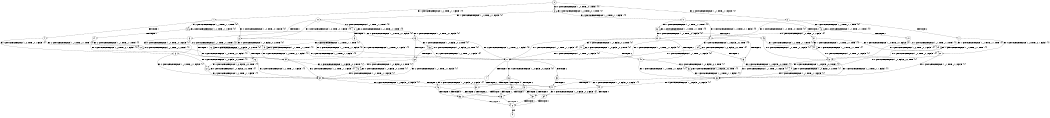 digraph BCG {
size = "7, 10.5";
center = TRUE;
node [shape = circle];
0 [peripheries = 2];
0 -> 1 [label = "EX !1 !ATOMIC_EXCH_BRANCH (1, +1, TRUE, +1, 1, FALSE) !{0}"];
0 -> 2 [label = "EX !2 !ATOMIC_EXCH_BRANCH (1, +1, TRUE, +1, 1, FALSE) !{0}"];
0 -> 3 [label = "EX !0 !ATOMIC_EXCH_BRANCH (1, +0, TRUE, +0, 1, TRUE) !{0}"];
1 -> 4 [label = "TERMINATE !1"];
1 -> 5 [label = "EX !2 !ATOMIC_EXCH_BRANCH (1, +1, TRUE, +1, 1, TRUE) !{0}"];
1 -> 6 [label = "EX !0 !ATOMIC_EXCH_BRANCH (1, +0, TRUE, +0, 1, FALSE) !{0}"];
2 -> 7 [label = "TERMINATE !2"];
2 -> 8 [label = "EX !1 !ATOMIC_EXCH_BRANCH (1, +1, TRUE, +1, 1, TRUE) !{0}"];
2 -> 9 [label = "EX !0 !ATOMIC_EXCH_BRANCH (1, +0, TRUE, +0, 1, FALSE) !{0}"];
3 -> 10 [label = "EX !1 !ATOMIC_EXCH_BRANCH (1, +1, TRUE, +1, 1, FALSE) !{0}"];
3 -> 11 [label = "EX !2 !ATOMIC_EXCH_BRANCH (1, +1, TRUE, +1, 1, FALSE) !{0}"];
3 -> 3 [label = "EX !0 !ATOMIC_EXCH_BRANCH (1, +0, TRUE, +0, 1, TRUE) !{0}"];
4 -> 12 [label = "EX !2 !ATOMIC_EXCH_BRANCH (1, +1, TRUE, +1, 1, TRUE) !{1}"];
4 -> 13 [label = "EX !0 !ATOMIC_EXCH_BRANCH (1, +0, TRUE, +0, 1, FALSE) !{1}"];
5 -> 14 [label = "TERMINATE !1"];
5 -> 15 [label = "EX !0 !ATOMIC_EXCH_BRANCH (1, +0, TRUE, +0, 1, FALSE) !{0}"];
5 -> 5 [label = "EX !2 !ATOMIC_EXCH_BRANCH (1, +1, TRUE, +1, 1, TRUE) !{0}"];
6 -> 16 [label = "TERMINATE !1"];
6 -> 17 [label = "EX !2 !ATOMIC_EXCH_BRANCH (1, +1, TRUE, +1, 1, FALSE) !{0}"];
6 -> 18 [label = "EX !0 !ATOMIC_EXCH_BRANCH (1, +0, FALSE, +0, 2, TRUE) !{0}"];
7 -> 19 [label = "EX !1 !ATOMIC_EXCH_BRANCH (1, +1, TRUE, +1, 1, TRUE) !{1}"];
7 -> 20 [label = "EX !0 !ATOMIC_EXCH_BRANCH (1, +0, TRUE, +0, 1, FALSE) !{1}"];
8 -> 21 [label = "TERMINATE !2"];
8 -> 22 [label = "EX !0 !ATOMIC_EXCH_BRANCH (1, +0, TRUE, +0, 1, FALSE) !{0}"];
8 -> 8 [label = "EX !1 !ATOMIC_EXCH_BRANCH (1, +1, TRUE, +1, 1, TRUE) !{0}"];
9 -> 23 [label = "TERMINATE !2"];
9 -> 17 [label = "EX !1 !ATOMIC_EXCH_BRANCH (1, +1, TRUE, +1, 1, FALSE) !{0}"];
9 -> 24 [label = "EX !0 !ATOMIC_EXCH_BRANCH (1, +0, FALSE, +0, 2, TRUE) !{0}"];
10 -> 25 [label = "TERMINATE !1"];
10 -> 26 [label = "EX !2 !ATOMIC_EXCH_BRANCH (1, +1, TRUE, +1, 1, TRUE) !{0}"];
10 -> 6 [label = "EX !0 !ATOMIC_EXCH_BRANCH (1, +0, TRUE, +0, 1, FALSE) !{0}"];
11 -> 27 [label = "TERMINATE !2"];
11 -> 28 [label = "EX !1 !ATOMIC_EXCH_BRANCH (1, +1, TRUE, +1, 1, TRUE) !{0}"];
11 -> 9 [label = "EX !0 !ATOMIC_EXCH_BRANCH (1, +0, TRUE, +0, 1, FALSE) !{0}"];
12 -> 29 [label = "EX !0 !ATOMIC_EXCH_BRANCH (1, +0, TRUE, +0, 1, FALSE) !{1}"];
12 -> 12 [label = "EX !2 !ATOMIC_EXCH_BRANCH (1, +1, TRUE, +1, 1, TRUE) !{1}"];
13 -> 30 [label = "EX !2 !ATOMIC_EXCH_BRANCH (1, +1, TRUE, +1, 1, FALSE) !{1}"];
13 -> 31 [label = "EX !0 !ATOMIC_EXCH_BRANCH (1, +0, FALSE, +0, 2, TRUE) !{1}"];
14 -> 12 [label = "EX !2 !ATOMIC_EXCH_BRANCH (1, +1, TRUE, +1, 1, TRUE) !{1}"];
14 -> 29 [label = "EX !0 !ATOMIC_EXCH_BRANCH (1, +0, TRUE, +0, 1, FALSE) !{1}"];
15 -> 32 [label = "TERMINATE !1"];
15 -> 17 [label = "EX !2 !ATOMIC_EXCH_BRANCH (1, +1, TRUE, +1, 1, FALSE) !{0}"];
15 -> 33 [label = "EX !0 !ATOMIC_EXCH_BRANCH (1, +0, FALSE, +0, 2, TRUE) !{0}"];
16 -> 31 [label = "EX !0 !ATOMIC_EXCH_BRANCH (1, +0, FALSE, +0, 2, TRUE) !{1}"];
16 -> 30 [label = "EX !2 !ATOMIC_EXCH_BRANCH (1, +1, TRUE, +1, 1, FALSE) !{1}"];
17 -> 34 [label = "TERMINATE !1"];
17 -> 35 [label = "TERMINATE !2"];
17 -> 36 [label = "EX !0 !ATOMIC_EXCH_BRANCH (1, +0, FALSE, +0, 2, FALSE) !{0}"];
18 -> 16 [label = "TERMINATE !1"];
18 -> 17 [label = "EX !2 !ATOMIC_EXCH_BRANCH (1, +1, TRUE, +1, 1, FALSE) !{0}"];
18 -> 18 [label = "EX !0 !ATOMIC_EXCH_BRANCH (1, +0, FALSE, +0, 2, TRUE) !{0}"];
19 -> 37 [label = "EX !0 !ATOMIC_EXCH_BRANCH (1, +0, TRUE, +0, 1, FALSE) !{1}"];
19 -> 19 [label = "EX !1 !ATOMIC_EXCH_BRANCH (1, +1, TRUE, +1, 1, TRUE) !{1}"];
20 -> 38 [label = "EX !1 !ATOMIC_EXCH_BRANCH (1, +1, TRUE, +1, 1, FALSE) !{1}"];
20 -> 39 [label = "EX !0 !ATOMIC_EXCH_BRANCH (1, +0, FALSE, +0, 2, TRUE) !{1}"];
21 -> 19 [label = "EX !1 !ATOMIC_EXCH_BRANCH (1, +1, TRUE, +1, 1, TRUE) !{1}"];
21 -> 37 [label = "EX !0 !ATOMIC_EXCH_BRANCH (1, +0, TRUE, +0, 1, FALSE) !{1}"];
22 -> 40 [label = "TERMINATE !2"];
22 -> 17 [label = "EX !1 !ATOMIC_EXCH_BRANCH (1, +1, TRUE, +1, 1, FALSE) !{0}"];
22 -> 41 [label = "EX !0 !ATOMIC_EXCH_BRANCH (1, +0, FALSE, +0, 2, TRUE) !{0}"];
23 -> 39 [label = "EX !0 !ATOMIC_EXCH_BRANCH (1, +0, FALSE, +0, 2, TRUE) !{1}"];
23 -> 38 [label = "EX !1 !ATOMIC_EXCH_BRANCH (1, +1, TRUE, +1, 1, FALSE) !{1}"];
24 -> 23 [label = "TERMINATE !2"];
24 -> 17 [label = "EX !1 !ATOMIC_EXCH_BRANCH (1, +1, TRUE, +1, 1, FALSE) !{0}"];
24 -> 24 [label = "EX !0 !ATOMIC_EXCH_BRANCH (1, +0, FALSE, +0, 2, TRUE) !{0}"];
25 -> 13 [label = "EX !0 !ATOMIC_EXCH_BRANCH (1, +0, TRUE, +0, 1, FALSE) !{1}"];
25 -> 42 [label = "EX !2 !ATOMIC_EXCH_BRANCH (1, +1, TRUE, +1, 1, TRUE) !{1}"];
26 -> 43 [label = "TERMINATE !1"];
26 -> 26 [label = "EX !2 !ATOMIC_EXCH_BRANCH (1, +1, TRUE, +1, 1, TRUE) !{0}"];
26 -> 15 [label = "EX !0 !ATOMIC_EXCH_BRANCH (1, +0, TRUE, +0, 1, FALSE) !{0}"];
27 -> 20 [label = "EX !0 !ATOMIC_EXCH_BRANCH (1, +0, TRUE, +0, 1, FALSE) !{1}"];
27 -> 44 [label = "EX !1 !ATOMIC_EXCH_BRANCH (1, +1, TRUE, +1, 1, TRUE) !{1}"];
28 -> 45 [label = "TERMINATE !2"];
28 -> 28 [label = "EX !1 !ATOMIC_EXCH_BRANCH (1, +1, TRUE, +1, 1, TRUE) !{0}"];
28 -> 22 [label = "EX !0 !ATOMIC_EXCH_BRANCH (1, +0, TRUE, +0, 1, FALSE) !{0}"];
29 -> 30 [label = "EX !2 !ATOMIC_EXCH_BRANCH (1, +1, TRUE, +1, 1, FALSE) !{1}"];
29 -> 46 [label = "EX !0 !ATOMIC_EXCH_BRANCH (1, +0, FALSE, +0, 2, TRUE) !{1}"];
30 -> 47 [label = "TERMINATE !2"];
30 -> 48 [label = "EX !0 !ATOMIC_EXCH_BRANCH (1, +0, FALSE, +0, 2, FALSE) !{1}"];
31 -> 30 [label = "EX !2 !ATOMIC_EXCH_BRANCH (1, +1, TRUE, +1, 1, FALSE) !{1}"];
31 -> 31 [label = "EX !0 !ATOMIC_EXCH_BRANCH (1, +0, FALSE, +0, 2, TRUE) !{1}"];
32 -> 30 [label = "EX !2 !ATOMIC_EXCH_BRANCH (1, +1, TRUE, +1, 1, FALSE) !{1}"];
32 -> 46 [label = "EX !0 !ATOMIC_EXCH_BRANCH (1, +0, FALSE, +0, 2, TRUE) !{1}"];
33 -> 32 [label = "TERMINATE !1"];
33 -> 17 [label = "EX !2 !ATOMIC_EXCH_BRANCH (1, +1, TRUE, +1, 1, FALSE) !{0}"];
33 -> 33 [label = "EX !0 !ATOMIC_EXCH_BRANCH (1, +0, FALSE, +0, 2, TRUE) !{0}"];
34 -> 48 [label = "EX !0 !ATOMIC_EXCH_BRANCH (1, +0, FALSE, +0, 2, FALSE) !{1}"];
34 -> 47 [label = "TERMINATE !2"];
35 -> 49 [label = "EX !0 !ATOMIC_EXCH_BRANCH (1, +0, FALSE, +0, 2, FALSE) !{1}"];
35 -> 47 [label = "TERMINATE !1"];
36 -> 50 [label = "TERMINATE !1"];
36 -> 51 [label = "TERMINATE !2"];
36 -> 52 [label = "TERMINATE !0"];
37 -> 38 [label = "EX !1 !ATOMIC_EXCH_BRANCH (1, +1, TRUE, +1, 1, FALSE) !{1}"];
37 -> 53 [label = "EX !0 !ATOMIC_EXCH_BRANCH (1, +0, FALSE, +0, 2, TRUE) !{1}"];
38 -> 47 [label = "TERMINATE !1"];
38 -> 49 [label = "EX !0 !ATOMIC_EXCH_BRANCH (1, +0, FALSE, +0, 2, FALSE) !{1}"];
39 -> 38 [label = "EX !1 !ATOMIC_EXCH_BRANCH (1, +1, TRUE, +1, 1, FALSE) !{1}"];
39 -> 39 [label = "EX !0 !ATOMIC_EXCH_BRANCH (1, +0, FALSE, +0, 2, TRUE) !{1}"];
40 -> 38 [label = "EX !1 !ATOMIC_EXCH_BRANCH (1, +1, TRUE, +1, 1, FALSE) !{1}"];
40 -> 53 [label = "EX !0 !ATOMIC_EXCH_BRANCH (1, +0, FALSE, +0, 2, TRUE) !{1}"];
41 -> 40 [label = "TERMINATE !2"];
41 -> 17 [label = "EX !1 !ATOMIC_EXCH_BRANCH (1, +1, TRUE, +1, 1, FALSE) !{0}"];
41 -> 41 [label = "EX !0 !ATOMIC_EXCH_BRANCH (1, +0, FALSE, +0, 2, TRUE) !{0}"];
42 -> 42 [label = "EX !2 !ATOMIC_EXCH_BRANCH (1, +1, TRUE, +1, 1, TRUE) !{1}"];
42 -> 29 [label = "EX !0 !ATOMIC_EXCH_BRANCH (1, +0, TRUE, +0, 1, FALSE) !{1}"];
43 -> 42 [label = "EX !2 !ATOMIC_EXCH_BRANCH (1, +1, TRUE, +1, 1, TRUE) !{1}"];
43 -> 29 [label = "EX !0 !ATOMIC_EXCH_BRANCH (1, +0, TRUE, +0, 1, FALSE) !{1}"];
44 -> 44 [label = "EX !1 !ATOMIC_EXCH_BRANCH (1, +1, TRUE, +1, 1, TRUE) !{1}"];
44 -> 37 [label = "EX !0 !ATOMIC_EXCH_BRANCH (1, +0, TRUE, +0, 1, FALSE) !{1}"];
45 -> 44 [label = "EX !1 !ATOMIC_EXCH_BRANCH (1, +1, TRUE, +1, 1, TRUE) !{1}"];
45 -> 37 [label = "EX !0 !ATOMIC_EXCH_BRANCH (1, +0, TRUE, +0, 1, FALSE) !{1}"];
46 -> 30 [label = "EX !2 !ATOMIC_EXCH_BRANCH (1, +1, TRUE, +1, 1, FALSE) !{1}"];
46 -> 46 [label = "EX !0 !ATOMIC_EXCH_BRANCH (1, +0, FALSE, +0, 2, TRUE) !{1}"];
47 -> 54 [label = "EX !0 !ATOMIC_EXCH_BRANCH (1, +0, FALSE, +0, 2, FALSE) !{2}"];
48 -> 55 [label = "TERMINATE !2"];
48 -> 56 [label = "TERMINATE !0"];
49 -> 55 [label = "TERMINATE !1"];
49 -> 57 [label = "TERMINATE !0"];
50 -> 55 [label = "TERMINATE !2"];
50 -> 56 [label = "TERMINATE !0"];
51 -> 55 [label = "TERMINATE !1"];
51 -> 57 [label = "TERMINATE !0"];
52 -> 56 [label = "TERMINATE !1"];
52 -> 57 [label = "TERMINATE !2"];
53 -> 38 [label = "EX !1 !ATOMIC_EXCH_BRANCH (1, +1, TRUE, +1, 1, FALSE) !{1}"];
53 -> 53 [label = "EX !0 !ATOMIC_EXCH_BRANCH (1, +0, FALSE, +0, 2, TRUE) !{1}"];
54 -> 58 [label = "TERMINATE !0"];
55 -> 58 [label = "TERMINATE !0"];
56 -> 58 [label = "TERMINATE !2"];
57 -> 58 [label = "TERMINATE !1"];
58 -> 59 [label = "exit"];
}
